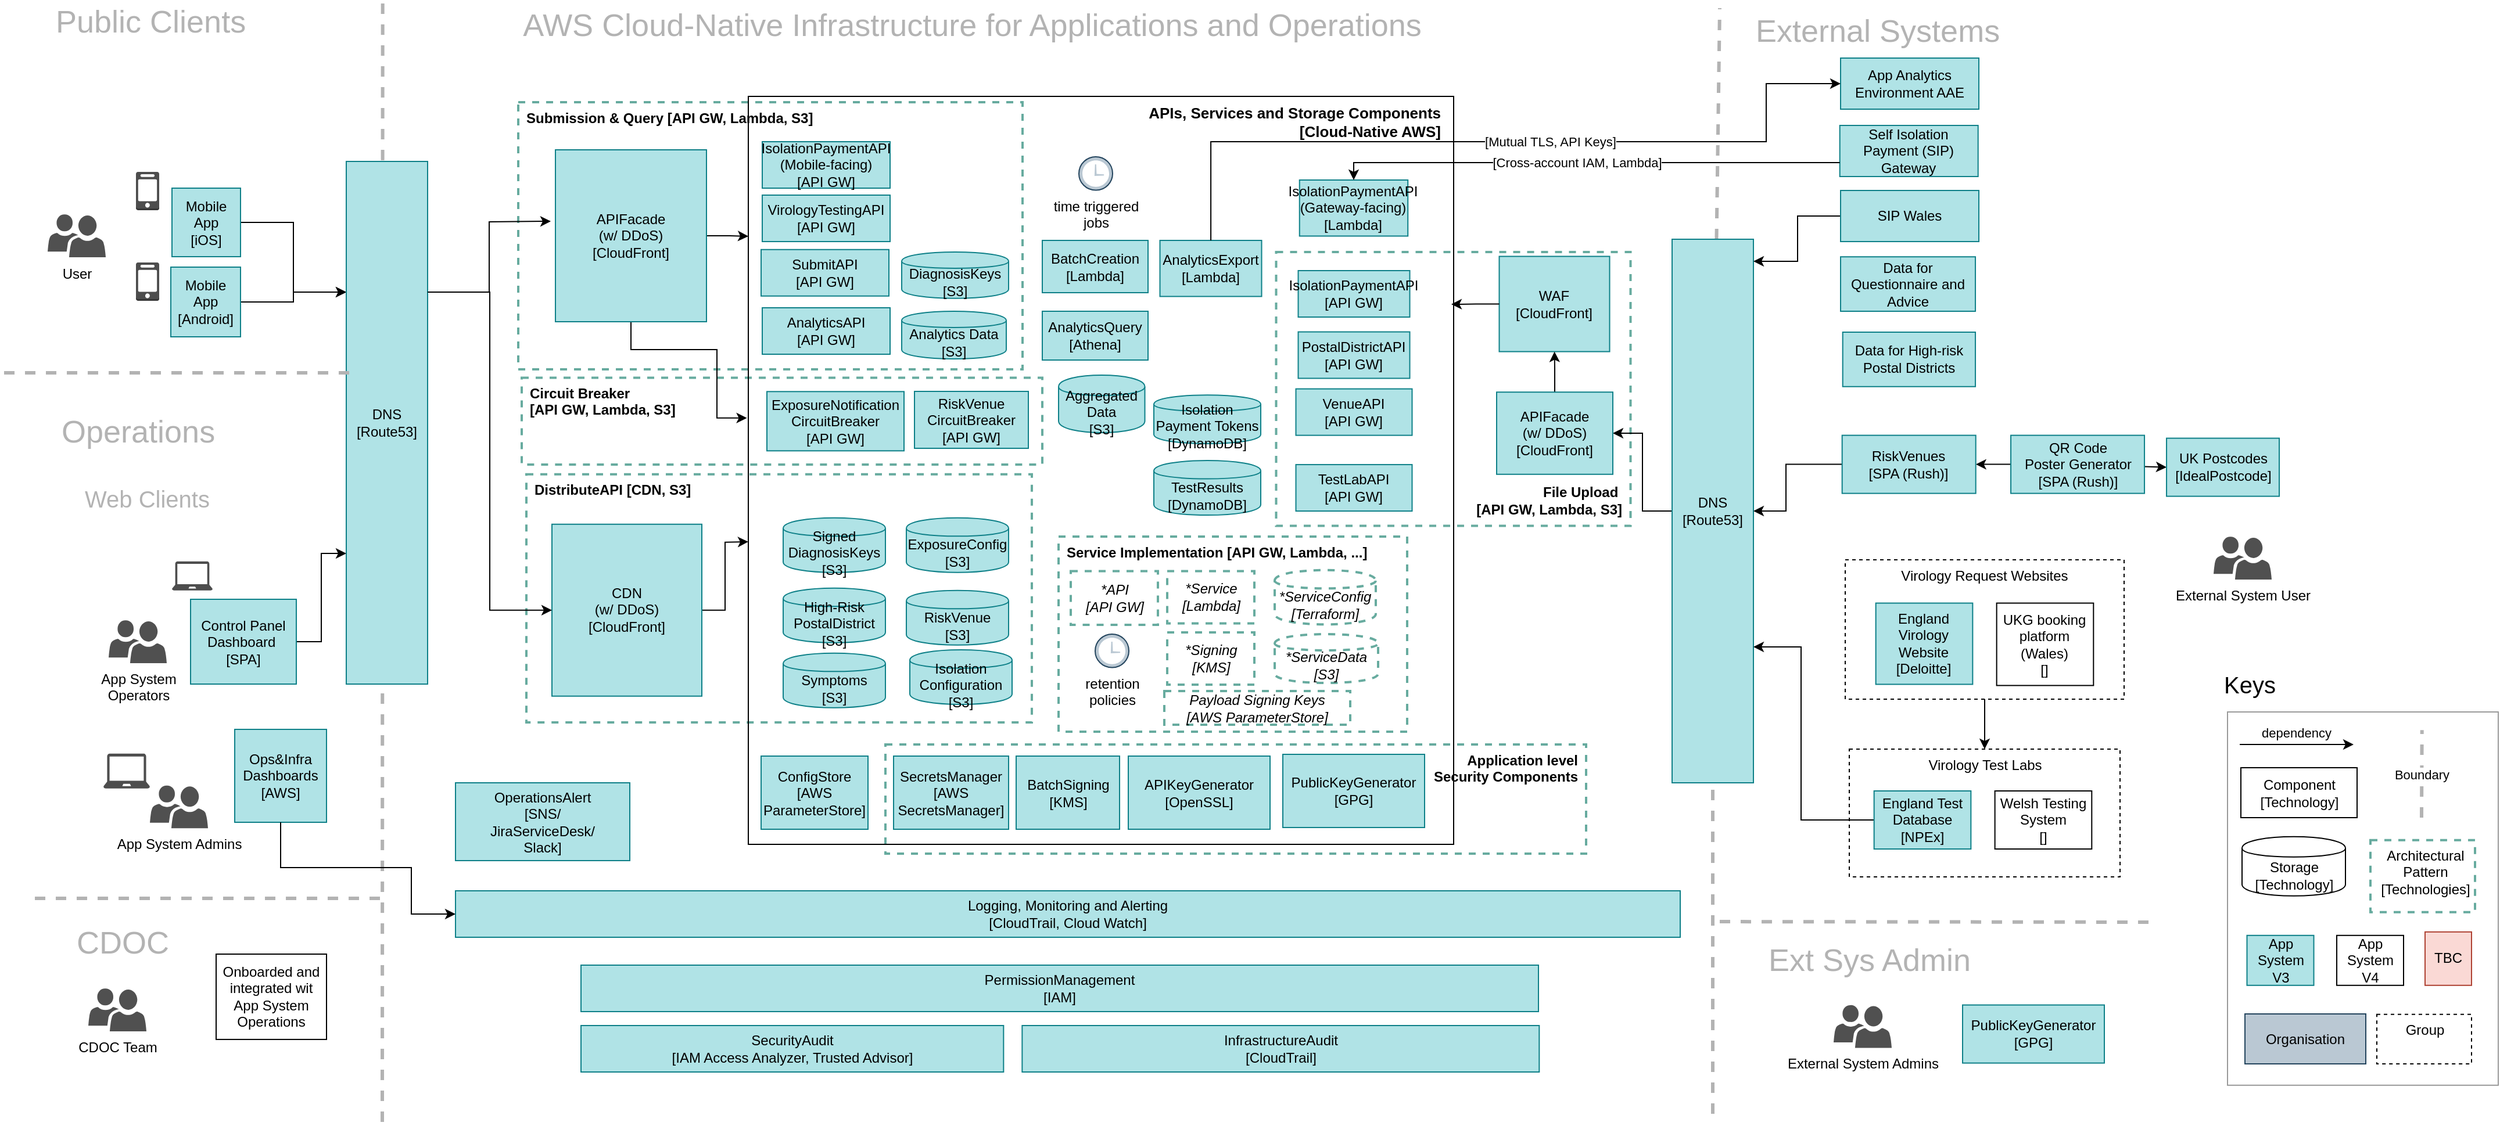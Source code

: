 <mxfile version="13.7.9" type="embed"><diagram name="cloud-infra" id="ENdlkrQ4ESV_3y_0gFBF"><mxGraphModel dx="1963" dy="1456" grid="0" gridSize="10" guides="1" tooltips="1" connect="1" arrows="1" fold="1" page="0" pageScale="1" pageWidth="1654" pageHeight="1169" math="0" shadow="0"><root><mxCell id="MVo3yfntmlOVNE5W4VQp-0"/><mxCell id="MVo3yfntmlOVNE5W4VQp-1" parent="MVo3yfntmlOVNE5W4VQp-0"/><mxCell id="Kh9-0N-7bFlfN1xy298b-8" value="Service Implementation [API GW, Lambda, ...]" style="whiteSpace=wrap;html=1;fillColor=none;verticalAlign=top;dashed=1;align=left;strokeWidth=2;spacingLeft=5;fontStyle=1;strokeColor=#67AB9F;" parent="MVo3yfntmlOVNE5W4VQp-1" vertex="1"><mxGeometry x="268" y="141" width="300" height="168" as="geometry"/></mxCell><mxCell id="tMC2uhvTvj6uQLeXqsD0-34" value="File Upload&amp;nbsp;&lt;br&gt;[API GW, Lambda, S3]" style="whiteSpace=wrap;html=1;fillColor=none;verticalAlign=bottom;dashed=1;align=right;strokeWidth=2;spacingLeft=5;fontStyle=1;strokeColor=#67AB9F;spacingRight=5;spacingBottom=5;" parent="MVo3yfntmlOVNE5W4VQp-1" vertex="1"><mxGeometry x="455.25" y="-104" width="305" height="235.75" as="geometry"/></mxCell><mxCell id="tMC2uhvTvj6uQLeXqsD0-36" value="Application level&lt;br&gt;Security Components" style="whiteSpace=wrap;html=1;fillColor=none;verticalAlign=top;dashed=1;align=right;strokeWidth=2;spacingLeft=5;fontStyle=1;strokeColor=#67AB9F;spacingRight=5;" parent="MVo3yfntmlOVNE5W4VQp-1" vertex="1"><mxGeometry x="119" y="320" width="603" height="94" as="geometry"/></mxCell><mxCell id="tMC2uhvTvj6uQLeXqsD0-33" value="Circuit Breaker &lt;br&gt;[API GW, Lambda, S3]" style="whiteSpace=wrap;html=1;fillColor=none;verticalAlign=top;dashed=1;align=left;strokeWidth=2;spacingLeft=5;fontStyle=1;strokeColor=#67AB9F;" parent="MVo3yfntmlOVNE5W4VQp-1" vertex="1"><mxGeometry x="-194" y="4.31" width="448" height="74.69" as="geometry"/></mxCell><mxCell id="tMC2uhvTvj6uQLeXqsD0-32" value="Submission &amp;amp; Query [API GW, Lambda, S3]" style="whiteSpace=wrap;html=1;fillColor=none;verticalAlign=top;dashed=1;align=left;strokeWidth=2;spacingLeft=5;fontStyle=1;strokeColor=#67AB9F;" parent="MVo3yfntmlOVNE5W4VQp-1" vertex="1"><mxGeometry x="-197" y="-233" width="434" height="230" as="geometry"/></mxCell><mxCell id="hmCnU27NQRr-MFfCl9dL-1" value="DistributeAPI [CDN, S3]" style="whiteSpace=wrap;html=1;fillColor=none;verticalAlign=top;dashed=1;align=left;strokeWidth=2;spacingLeft=5;fontStyle=1;strokeColor=#67AB9F;" parent="MVo3yfntmlOVNE5W4VQp-1" vertex="1"><mxGeometry x="-190" y="87.38" width="435" height="213.62" as="geometry"/></mxCell><mxCell id="MVo3yfntmlOVNE5W4VQp-6" value="APIs, Services and Storage Components&lt;br style=&quot;font-size: 13px;&quot;&gt;[Cloud-Native AWS]" style="rounded=0;whiteSpace=wrap;html=1;verticalAlign=top;align=right;fillColor=none;spacingLeft=5;fontSize=13;fontStyle=1;spacingRight=9;" parent="MVo3yfntmlOVNE5W4VQp-1" vertex="1"><mxGeometry x="1" y="-238" width="607" height="644" as="geometry"/></mxCell><mxCell id="MVo3yfntmlOVNE5W4VQp-3" value="" style="endArrow=classic;html=1;fontSize=11;fontColor=#000000;exitX=1;exitY=0.5;exitDx=0;exitDy=0;entryX=0;entryY=0.25;entryDx=0;entryDy=0;edgeStyle=orthogonalEdgeStyle;rounded=0;" parent="MVo3yfntmlOVNE5W4VQp-1" source="MVo3yfntmlOVNE5W4VQp-75" target="MVo3yfntmlOVNE5W4VQp-11" edge="1"><mxGeometry width="50" height="50" relative="1" as="geometry"><mxPoint x="-487.09" y="-26.625" as="sourcePoint"/><mxPoint x="-346" y="-58" as="targetPoint"/></mxGeometry></mxCell><mxCell id="MVo3yfntmlOVNE5W4VQp-4" value="" style="endArrow=classic;html=1;fontSize=11;fontColor=#000000;exitX=1;exitY=0.5;exitDx=0;exitDy=0;entryX=0;entryY=0.25;entryDx=0;entryDy=0;edgeStyle=orthogonalEdgeStyle;rounded=0;" parent="MVo3yfntmlOVNE5W4VQp-1" source="MVo3yfntmlOVNE5W4VQp-7" target="MVo3yfntmlOVNE5W4VQp-11" edge="1"><mxGeometry width="50" height="50" relative="1" as="geometry"><mxPoint x="-158.34" y="307" as="sourcePoint"/><mxPoint x="-108.34" y="257" as="targetPoint"/></mxGeometry></mxCell><mxCell id="MVo3yfntmlOVNE5W4VQp-5" value="" style="endArrow=none;dashed=1;html=1;strokeWidth=3;strokeColor=#B3B3B3;" parent="MVo3yfntmlOVNE5W4VQp-1" edge="1"><mxGeometry width="50" height="50" relative="1" as="geometry"><mxPoint x="-314" y="645" as="sourcePoint"/><mxPoint x="-313.66" y="-319" as="targetPoint"/></mxGeometry></mxCell><mxCell id="MVo3yfntmlOVNE5W4VQp-7" value="&lt;span&gt;Mobile App&lt;/span&gt;&lt;br&gt;[iOS]" style="whiteSpace=wrap;html=1;aspect=fixed;fillColor=#b0e3e6;strokeColor=#0e8088;fontStyle=0" parent="MVo3yfntmlOVNE5W4VQp-1" vertex="1"><mxGeometry x="-495" y="-159" width="59" height="59" as="geometry"/></mxCell><mxCell id="MVo3yfntmlOVNE5W4VQp-8" value="" style="outlineConnect=0;dashed=0;verticalLabelPosition=bottom;verticalAlign=top;align=center;html=1;shape=mxgraph.aws3.mobile_client;fillColor=#4D4D4D;gradientColor=none;strokeColor=none;" parent="MVo3yfntmlOVNE5W4VQp-1" vertex="1"><mxGeometry x="-526" y="-173" width="20" height="33" as="geometry"/></mxCell><mxCell id="tMC2uhvTvj6uQLeXqsD0-15" style="edgeStyle=orthogonalEdgeStyle;rounded=0;orthogonalLoop=1;jettySize=auto;html=1;" parent="MVo3yfntmlOVNE5W4VQp-1" source="MVo3yfntmlOVNE5W4VQp-9" edge="1"><mxGeometry relative="1" as="geometry"><mxPoint x="1" y="145.439" as="targetPoint"/></mxGeometry></mxCell><mxCell id="MVo3yfntmlOVNE5W4VQp-9" value="&lt;span&gt;&lt;span&gt;CDN&lt;/span&gt;&lt;br&gt;&lt;/span&gt;(w/ DDoS)&lt;br&gt;&lt;span&gt;[CloudFront]&lt;br&gt;&lt;/span&gt;" style="whiteSpace=wrap;html=1;fontColor=#000000;strokeColor=#0e8088;fontStyle=0;fillColor=#b0e3e6;" parent="MVo3yfntmlOVNE5W4VQp-1" vertex="1"><mxGeometry x="-168" y="130.38" width="129" height="148" as="geometry"/></mxCell><mxCell id="MVo3yfntmlOVNE5W4VQp-11" value="&lt;span&gt;&lt;span&gt;DNS&lt;/span&gt;&lt;/span&gt;&lt;br&gt;&lt;span&gt;[Route53]&lt;/span&gt;" style="whiteSpace=wrap;html=1;fontColor=#000000;strokeColor=#0e8088;fontStyle=0;fillColor=#b0e3e6;" parent="MVo3yfntmlOVNE5W4VQp-1" vertex="1"><mxGeometry x="-345" y="-182" width="70" height="450" as="geometry"/></mxCell><mxCell id="MVo3yfntmlOVNE5W4VQp-15" value="&lt;span&gt;SecretsManager&lt;/span&gt;&lt;br&gt;[AWS SecretsManager]" style="whiteSpace=wrap;html=1;fontColor=#000000;strokeColor=#0e8088;fontStyle=0;fillColor=#b0e3e6;" parent="MVo3yfntmlOVNE5W4VQp-1" vertex="1"><mxGeometry x="126" y="330" width="99" height="63" as="geometry"/></mxCell><mxCell id="MVo3yfntmlOVNE5W4VQp-16" value="&lt;span&gt;OperationsAlert&lt;/span&gt;&lt;br&gt;[SNS/&lt;br&gt;JiraServiceDesk/&lt;br&gt;Slack]" style="whiteSpace=wrap;html=1;strokeColor=#0e8088;fontColor=#000000;fontStyle=0;fillColor=#b0e3e6;" parent="MVo3yfntmlOVNE5W4VQp-1" vertex="1"><mxGeometry x="-251" y="353" width="150" height="67" as="geometry"/></mxCell><mxCell id="MVo3yfntmlOVNE5W4VQp-18" value="&lt;span&gt;PermissionManagement&lt;/span&gt;&lt;br&gt;[IAM]" style="whiteSpace=wrap;html=1;fillColor=#b0e3e6;strokeColor=#0e8088;fontStyle=0" parent="MVo3yfntmlOVNE5W4VQp-1" vertex="1"><mxGeometry x="-143" y="510" width="824" height="40" as="geometry"/></mxCell><mxCell id="MVo3yfntmlOVNE5W4VQp-19" value="&lt;span&gt;Logging, Monitoring and Alerting&lt;/span&gt; &lt;br&gt;[CloudTrail, Cloud Watch]" style="whiteSpace=wrap;html=1;strokeColor=#0e8088;fillColor=#b0e3e6;fontStyle=0" parent="MVo3yfntmlOVNE5W4VQp-1" vertex="1"><mxGeometry x="-251" y="446" width="1054" height="40" as="geometry"/></mxCell><mxCell id="MVo3yfntmlOVNE5W4VQp-20" value="&lt;span&gt;SecurityAudit&lt;/span&gt;&lt;br&gt;[IAM Access Analyzer, Trusted Advisor]" style="whiteSpace=wrap;html=1;strokeColor=#0e8088;fontStyle=0;fillColor=#b0e3e6;" parent="MVo3yfntmlOVNE5W4VQp-1" vertex="1"><mxGeometry x="-143" y="562" width="363.67" height="40" as="geometry"/></mxCell><mxCell id="MVo3yfntmlOVNE5W4VQp-21" value="&lt;span&gt;InfrastructureAudit&lt;/span&gt;&lt;br&gt;[CloudTrail]" style="whiteSpace=wrap;html=1;strokeColor=#0e8088;fillColor=#b0e3e6;fontStyle=0" parent="MVo3yfntmlOVNE5W4VQp-1" vertex="1"><mxGeometry x="236.67" y="562" width="445" height="40" as="geometry"/></mxCell><mxCell id="MVo3yfntmlOVNE5W4VQp-24" value="" style="endArrow=classic;html=1;fontSize=11;fontColor=#000000;exitX=1;exitY=0.25;exitDx=0;exitDy=0;entryX=0;entryY=0.25;entryDx=0;entryDy=0;rounded=0;edgeStyle=orthogonalEdgeStyle;" parent="MVo3yfntmlOVNE5W4VQp-1" source="MVo3yfntmlOVNE5W4VQp-11" edge="1"><mxGeometry width="50" height="50" relative="1" as="geometry"><mxPoint x="-378.84" y="-73" as="sourcePoint"/><mxPoint x="-169" y="-130.5" as="targetPoint"/></mxGeometry></mxCell><mxCell id="MVo3yfntmlOVNE5W4VQp-25" value="" style="endArrow=classic;html=1;fontSize=11;fontColor=#000000;exitX=1;exitY=0.25;exitDx=0;exitDy=0;entryX=0;entryY=0.5;entryDx=0;entryDy=0;rounded=0;edgeStyle=orthogonalEdgeStyle;" parent="MVo3yfntmlOVNE5W4VQp-1" source="MVo3yfntmlOVNE5W4VQp-11" target="MVo3yfntmlOVNE5W4VQp-9" edge="1"><mxGeometry width="50" height="50" relative="1" as="geometry"><mxPoint x="-247.34" y="-126.5" as="sourcePoint"/><mxPoint x="-212.34" y="-25" as="targetPoint"/></mxGeometry></mxCell><mxCell id="MVo3yfntmlOVNE5W4VQp-44" value="Web Clients" style="text;html=1;strokeColor=none;fillColor=none;align=left;verticalAlign=middle;whiteSpace=wrap;rounded=0;fontSize=20;fontColor=#B3B3B3;" parent="MVo3yfntmlOVNE5W4VQp-1" vertex="1"><mxGeometry x="-572" y="98.13" width="180" height="20" as="geometry"/></mxCell><mxCell id="MVo3yfntmlOVNE5W4VQp-55" value="" style="endArrow=none;dashed=1;html=1;strokeWidth=3;strokeColor=#B3B3B3;" parent="MVo3yfntmlOVNE5W4VQp-1" source="BgJXhwI06i4OPGI81IDf-9" edge="1"><mxGeometry width="50" height="50" relative="1" as="geometry"><mxPoint x="825" y="210" as="sourcePoint"/><mxPoint x="837" y="-314" as="targetPoint"/></mxGeometry></mxCell><mxCell id="MVo3yfntmlOVNE5W4VQp-75" value="&lt;span&gt;Mobile App&lt;/span&gt;&lt;br&gt;[Android]" style="whiteSpace=wrap;html=1;aspect=fixed;fillColor=#b0e3e6;strokeColor=#0e8088;fontStyle=0" parent="MVo3yfntmlOVNE5W4VQp-1" vertex="1"><mxGeometry x="-496" y="-91" width="60" height="60" as="geometry"/></mxCell><mxCell id="MVo3yfntmlOVNE5W4VQp-77" value="AWS Cloud-Native Infrastructure for Applications and Operations&amp;nbsp;" style="text;html=1;strokeColor=none;fillColor=none;align=center;verticalAlign=middle;whiteSpace=wrap;rounded=0;fontSize=27;fontColor=#B3B3B3;" parent="MVo3yfntmlOVNE5W4VQp-1" vertex="1"><mxGeometry x="-244" y="-309" width="883" height="20" as="geometry"/></mxCell><mxCell id="MVo3yfntmlOVNE5W4VQp-78" value="External Systems" style="text;html=1;strokeColor=none;fillColor=none;align=left;verticalAlign=middle;whiteSpace=wrap;rounded=0;fontSize=27;fontColor=#B3B3B3;" parent="MVo3yfntmlOVNE5W4VQp-1" vertex="1"><mxGeometry x="866" y="-304" width="350" height="20" as="geometry"/></mxCell><mxCell id="kikoet3qnLkE-YZudz2Q-0" style="edgeStyle=orthogonalEdgeStyle;rounded=0;orthogonalLoop=1;jettySize=auto;html=1;entryX=0;entryY=0.75;entryDx=0;entryDy=0;" parent="MVo3yfntmlOVNE5W4VQp-1" source="MVo3yfntmlOVNE5W4VQp-79" target="MVo3yfntmlOVNE5W4VQp-11" edge="1"><mxGeometry relative="1" as="geometry"/></mxCell><mxCell id="MVo3yfntmlOVNE5W4VQp-79" value="Control Panel Dashboard&amp;nbsp;&lt;br&gt;[SPA]" style="whiteSpace=wrap;html=1;fontColor=#000000;strokeColor=#0e8088;fillColor=#b0e3e6;fontStyle=0" parent="MVo3yfntmlOVNE5W4VQp-1" vertex="1"><mxGeometry x="-479" y="195" width="91" height="73" as="geometry"/></mxCell><mxCell id="tMC2uhvTvj6uQLeXqsD0-7" style="edgeStyle=orthogonalEdgeStyle;rounded=0;orthogonalLoop=1;jettySize=auto;html=1;entryX=1;entryY=0.5;entryDx=0;entryDy=0;" parent="MVo3yfntmlOVNE5W4VQp-1" source="BgJXhwI06i4OPGI81IDf-9" target="Z00eDHKt7jFzdqVRIVsM-0" edge="1"><mxGeometry relative="1" as="geometry"/></mxCell><mxCell id="BgJXhwI06i4OPGI81IDf-9" value="&lt;span&gt;DNS&lt;/span&gt;&lt;br&gt;[Route53]" style="whiteSpace=wrap;html=1;fontColor=#000000;strokeColor=#0e8088;fontStyle=0;fillColor=#b0e3e6;" parent="MVo3yfntmlOVNE5W4VQp-1" vertex="1"><mxGeometry x="796" y="-115" width="70" height="468" as="geometry"/></mxCell><mxCell id="BgJXhwI06i4OPGI81IDf-10" value="" style="endArrow=none;dashed=1;html=1;strokeWidth=3;strokeColor=#B3B3B3;" parent="MVo3yfntmlOVNE5W4VQp-1" target="BgJXhwI06i4OPGI81IDf-9" edge="1"><mxGeometry width="50" height="50" relative="1" as="geometry"><mxPoint x="831" y="638" as="sourcePoint"/><mxPoint x="825" y="-246.88" as="targetPoint"/></mxGeometry></mxCell><mxCell id="zo6Md4-j8iSAbyj3G2PH-3" value="DiagnosisKeys&lt;br&gt;[S3]" style="shape=cylinder;whiteSpace=wrap;html=1;boundedLbl=1;backgroundOutline=1;strokeColor=#0e8088;fillColor=#b0e3e6;" parent="MVo3yfntmlOVNE5W4VQp-1" vertex="1"><mxGeometry x="133" y="-104" width="92" height="39.88" as="geometry"/></mxCell><mxCell id="zo6Md4-j8iSAbyj3G2PH-5" value="Signed&lt;br&gt;DiagnosisKeys&lt;br&gt;[S3]" style="shape=cylinder;whiteSpace=wrap;html=1;boundedLbl=1;backgroundOutline=1;strokeColor=#0e8088;fillColor=#b0e3e6;" parent="MVo3yfntmlOVNE5W4VQp-1" vertex="1"><mxGeometry x="31" y="124.88" width="88" height="47" as="geometry"/></mxCell><mxCell id="EUmktEVQddVm6W4oNG56-5" value="&lt;span&gt;BatchCreation&lt;/span&gt;&lt;br&gt;[Lambda]" style="whiteSpace=wrap;html=1;fillColor=#b0e3e6;strokeColor=#0e8088;fontStyle=0" parent="MVo3yfntmlOVNE5W4VQp-1" vertex="1"><mxGeometry x="254" y="-114" width="91" height="45" as="geometry"/></mxCell><mxCell id="hnLhc47LqwuUl5LtveDi-0" value="" style="rounded=0;whiteSpace=wrap;html=1;strokeColor=#999999;align=left;fillColor=none;strokeWidth=1;" parent="MVo3yfntmlOVNE5W4VQp-1" vertex="1"><mxGeometry x="1274" y="292" width="233" height="321.4" as="geometry"/></mxCell><mxCell id="hnLhc47LqwuUl5LtveDi-1" value="" style="endArrow=classic;html=1;fontSize=20;fontColor=#B3B3B3;" parent="MVo3yfntmlOVNE5W4VQp-1" edge="1"><mxGeometry width="50" height="50" relative="1" as="geometry"><mxPoint x="1284.5" y="320" as="sourcePoint"/><mxPoint x="1382.5" y="320" as="targetPoint"/></mxGeometry></mxCell><mxCell id="hnLhc47LqwuUl5LtveDi-2" value="dependency" style="edgeLabel;html=1;align=center;verticalAlign=middle;resizable=0;points=[];" parent="hnLhc47LqwuUl5LtveDi-1" vertex="1" connectable="0"><mxGeometry x="-0.807" y="3" relative="1" as="geometry"><mxPoint x="39" y="-7" as="offset"/></mxGeometry></mxCell><mxCell id="hnLhc47LqwuUl5LtveDi-3" value="Keys" style="text;html=1;strokeColor=none;fillColor=none;align=left;verticalAlign=middle;whiteSpace=wrap;rounded=0;fontSize=20;fontColor=#000000;" parent="MVo3yfntmlOVNE5W4VQp-1" vertex="1"><mxGeometry x="1269" y="258" width="190" height="20" as="geometry"/></mxCell><mxCell id="hnLhc47LqwuUl5LtveDi-4" value="Component&lt;br&gt;[Technology]" style="whiteSpace=wrap;html=1;" parent="MVo3yfntmlOVNE5W4VQp-1" vertex="1"><mxGeometry x="1285.5" y="340" width="100" height="43" as="geometry"/></mxCell><mxCell id="hnLhc47LqwuUl5LtveDi-5" value="Organisation" style="whiteSpace=wrap;html=1;rounded=0;strokeColor=#23445d;fillColor=#bac8d3;" parent="MVo3yfntmlOVNE5W4VQp-1" vertex="1"><mxGeometry x="1289" y="552.0" width="104" height="43" as="geometry"/></mxCell><mxCell id="hnLhc47LqwuUl5LtveDi-8" value="App System&lt;br&gt;V3" style="whiteSpace=wrap;html=1;fillColor=#b0e3e6;strokeColor=#0e8088;" parent="MVo3yfntmlOVNE5W4VQp-1" vertex="1"><mxGeometry x="1290.75" y="484.4" width="57.5" height="43" as="geometry"/></mxCell><mxCell id="hnLhc47LqwuUl5LtveDi-10" value="Storage&lt;br&gt;[Technology]" style="shape=cylinder;whiteSpace=wrap;html=1;boundedLbl=1;backgroundOutline=1;strokeColor=#000000;fillColor=#ffffff;" parent="MVo3yfntmlOVNE5W4VQp-1" vertex="1"><mxGeometry x="1286.5" y="399.4" width="89" height="51" as="geometry"/></mxCell><mxCell id="hmCnU27NQRr-MFfCl9dL-0" value="AnalyticsAPI&lt;br&gt;[API GW]" style="whiteSpace=wrap;html=1;fontColor=#000000;strokeColor=#0e8088;fillColor=#b0e3e6;" parent="MVo3yfntmlOVNE5W4VQp-1" vertex="1"><mxGeometry x="13" y="-56" width="110" height="40" as="geometry"/></mxCell><mxCell id="hmCnU27NQRr-MFfCl9dL-2" value="RiskVenue&lt;br&gt;CircuitBreaker&lt;br&gt;[API GW]" style="whiteSpace=wrap;html=1;strokeColor=#0e8088;fillColor=#b0e3e6;" parent="MVo3yfntmlOVNE5W4VQp-1" vertex="1"><mxGeometry x="144" y="16.0" width="98" height="49" as="geometry"/></mxCell><mxCell id="hmCnU27NQRr-MFfCl9dL-3" value="SubmitAPI&lt;br&gt;[API GW]" style="whiteSpace=wrap;html=1;fontColor=#000000;strokeColor=#0e8088;fillColor=#b0e3e6;" parent="MVo3yfntmlOVNE5W4VQp-1" vertex="1"><mxGeometry x="12" y="-106.12" width="110" height="40" as="geometry"/></mxCell><mxCell id="hmCnU27NQRr-MFfCl9dL-4" value="VirologyTestingAPI&lt;br&gt;[API GW]" style="whiteSpace=wrap;html=1;strokeColor=#0e8088;fillColor=#b0e3e6;" parent="MVo3yfntmlOVNE5W4VQp-1" vertex="1"><mxGeometry x="13" y="-153" width="110" height="40" as="geometry"/></mxCell><mxCell id="hmCnU27NQRr-MFfCl9dL-6" value="TestLabAPI&lt;br&gt;[API GW]" style="whiteSpace=wrap;html=1;strokeColor=#0e8088;fillColor=#b0e3e6;" parent="MVo3yfntmlOVNE5W4VQp-1" vertex="1"><mxGeometry x="472.25" y="79.03" width="100" height="40" as="geometry"/></mxCell><mxCell id="hmCnU27NQRr-MFfCl9dL-7" value="PostalDistrictAPI&lt;br&gt;[API GW]" style="whiteSpace=wrap;html=1;strokeColor=#0e8088;fillColor=#b0e3e6;" parent="MVo3yfntmlOVNE5W4VQp-1" vertex="1"><mxGeometry x="474.25" y="-35.25" width="96" height="40" as="geometry"/></mxCell><mxCell id="hmCnU27NQRr-MFfCl9dL-9" value="VenueAPI&lt;br&gt;[API GW]" style="whiteSpace=wrap;html=1;strokeColor=#0e8088;fillColor=#b0e3e6;" parent="MVo3yfntmlOVNE5W4VQp-1" vertex="1"><mxGeometry x="472.25" y="13.82" width="100" height="40" as="geometry"/></mxCell><mxCell id="rsw8MhWaKnIKUzOS8xKP-0" value="&lt;span&gt;Virology Test Labs&lt;br&gt;&lt;/span&gt;" style="whiteSpace=wrap;html=1;strokeColor=#000000;fontColor=#000000;fontStyle=0;dashed=1;verticalAlign=top;" parent="MVo3yfntmlOVNE5W4VQp-1" vertex="1"><mxGeometry x="948.5" y="324" width="233" height="110" as="geometry"/></mxCell><mxCell id="rsw8MhWaKnIKUzOS8xKP-1" value="Data for High-risk &lt;br&gt;Postal Districts" style="whiteSpace=wrap;html=1;strokeColor=#0e8088;fontStyle=0;fillColor=#b0e3e6;" parent="MVo3yfntmlOVNE5W4VQp-1" vertex="1"><mxGeometry x="942.84" y="-35" width="114.18" height="46.88" as="geometry"/></mxCell><mxCell id="rsw8MhWaKnIKUzOS8xKP-3" style="edgeStyle=none;rounded=0;orthogonalLoop=1;jettySize=auto;html=1;exitX=0.5;exitY=1;exitDx=0;exitDy=0;entryX=0.5;entryY=0;entryDx=0;entryDy=0;" parent="MVo3yfntmlOVNE5W4VQp-1" source="rsw8MhWaKnIKUzOS8xKP-4" target="rsw8MhWaKnIKUzOS8xKP-0" edge="1"><mxGeometry relative="1" as="geometry"/></mxCell><mxCell id="rsw8MhWaKnIKUzOS8xKP-4" value="&lt;span&gt;Virology Request Websites&lt;br&gt;&lt;/span&gt;" style="whiteSpace=wrap;html=1;strokeColor=#000000;fontColor=#000000;fontStyle=0;dashed=1;verticalAlign=top;" parent="MVo3yfntmlOVNE5W4VQp-1" vertex="1"><mxGeometry x="945" y="161" width="240" height="120" as="geometry"/></mxCell><mxCell id="rsw8MhWaKnIKUzOS8xKP-5" style="rounded=0;orthogonalLoop=1;jettySize=auto;html=1;entryX=0;entryY=0.5;entryDx=0;entryDy=0;" parent="MVo3yfntmlOVNE5W4VQp-1" source="rsw8MhWaKnIKUzOS8xKP-9" target="rsw8MhWaKnIKUzOS8xKP-10" edge="1"><mxGeometry relative="1" as="geometry"/></mxCell><mxCell id="rsw8MhWaKnIKUzOS8xKP-7" style="edgeStyle=none;rounded=0;orthogonalLoop=1;jettySize=auto;html=1;entryX=1;entryY=0.5;entryDx=0;entryDy=0;" parent="MVo3yfntmlOVNE5W4VQp-1" source="rsw8MhWaKnIKUzOS8xKP-9" target="rsw8MhWaKnIKUzOS8xKP-11" edge="1"><mxGeometry relative="1" as="geometry"><mxPoint x="985.52" y="120.19" as="targetPoint"/></mxGeometry></mxCell><mxCell id="rsw8MhWaKnIKUzOS8xKP-9" value="&lt;span&gt;QR Code &lt;br&gt;Poster Generator&lt;br&gt;[SPA (Rush)]&lt;br&gt;&lt;/span&gt;" style="whiteSpace=wrap;html=1;strokeColor=#0e8088;fontStyle=0;fillColor=#b0e3e6;" parent="MVo3yfntmlOVNE5W4VQp-1" vertex="1"><mxGeometry x="1087.52" y="53.81" width="115" height="50" as="geometry"/></mxCell><mxCell id="rsw8MhWaKnIKUzOS8xKP-10" value="UK Postcodes&lt;br&gt;[IdealPostcode]" style="whiteSpace=wrap;html=1;strokeColor=#0e8088;fontStyle=0;fillColor=#b0e3e6;" parent="MVo3yfntmlOVNE5W4VQp-1" vertex="1"><mxGeometry x="1221.52" y="56.31" width="97" height="50" as="geometry"/></mxCell><mxCell id="tMC2uhvTvj6uQLeXqsD0-8" style="edgeStyle=orthogonalEdgeStyle;rounded=0;orthogonalLoop=1;jettySize=auto;html=1;" parent="MVo3yfntmlOVNE5W4VQp-1" source="rsw8MhWaKnIKUzOS8xKP-11" target="BgJXhwI06i4OPGI81IDf-9" edge="1"><mxGeometry relative="1" as="geometry"><Array as="points"><mxPoint x="894" y="79"/><mxPoint x="894" y="119"/></Array></mxGeometry></mxCell><mxCell id="rsw8MhWaKnIKUzOS8xKP-11" value="&lt;span&gt;RiskVenues&lt;br&gt;[SPA (Rush)]&lt;br&gt;&lt;/span&gt;" style="whiteSpace=wrap;html=1;fontStyle=0;fillColor=#b0e3e6;strokeColor=#0e8088;" parent="MVo3yfntmlOVNE5W4VQp-1" vertex="1"><mxGeometry x="942.34" y="53.81" width="115" height="50" as="geometry"/></mxCell><mxCell id="rsw8MhWaKnIKUzOS8xKP-12" value="App Analytics Environment AAE" style="whiteSpace=wrap;html=1;strokeColor=#0e8088;fontStyle=0;fillColor=#b0e3e6;" parent="MVo3yfntmlOVNE5W4VQp-1" vertex="1"><mxGeometry x="941" y="-271" width="119" height="44" as="geometry"/></mxCell><mxCell id="rsw8MhWaKnIKUzOS8xKP-13" value="Data for Questionnaire and Advice" style="whiteSpace=wrap;html=1;strokeColor=#0e8088;fontStyle=0;fillColor=#b0e3e6;" parent="MVo3yfntmlOVNE5W4VQp-1" vertex="1"><mxGeometry x="941" y="-99.88" width="116.02" height="46.88" as="geometry"/></mxCell><mxCell id="tMC2uhvTvj6uQLeXqsD0-9" style="edgeStyle=orthogonalEdgeStyle;rounded=0;orthogonalLoop=1;jettySize=auto;html=1;entryX=1;entryY=0.75;entryDx=0;entryDy=0;" parent="MVo3yfntmlOVNE5W4VQp-1" source="rsw8MhWaKnIKUzOS8xKP-14" target="BgJXhwI06i4OPGI81IDf-9" edge="1"><mxGeometry relative="1" as="geometry"><Array as="points"><mxPoint x="907" y="385"/><mxPoint x="907" y="236"/></Array></mxGeometry></mxCell><mxCell id="rsw8MhWaKnIKUzOS8xKP-14" value="England Test Database&lt;br&gt;[NPEx]" style="whiteSpace=wrap;html=1;strokeColor=#0e8088;fontStyle=0;fillColor=#b0e3e6;" parent="MVo3yfntmlOVNE5W4VQp-1" vertex="1"><mxGeometry x="969.83" y="360" width="83.34" height="50" as="geometry"/></mxCell><mxCell id="rsw8MhWaKnIKUzOS8xKP-15" value="Welsh Testing System&lt;br&gt;[]" style="whiteSpace=wrap;html=1;strokeColor=#000000;fontColor=#000000;fontStyle=0" parent="MVo3yfntmlOVNE5W4VQp-1" vertex="1"><mxGeometry x="1073.82" y="360" width="83.34" height="50" as="geometry"/></mxCell><mxCell id="rsw8MhWaKnIKUzOS8xKP-16" value="England Virology Website&lt;br&gt;[Deloitte]" style="whiteSpace=wrap;html=1;strokeColor=#0e8088;fontStyle=0;fillColor=#b0e3e6;" parent="MVo3yfntmlOVNE5W4VQp-1" vertex="1"><mxGeometry x="971.33" y="198.28" width="83.34" height="69.94" as="geometry"/></mxCell><mxCell id="rsw8MhWaKnIKUzOS8xKP-17" value="UKG booking platform (Wales)&lt;br&gt;[]" style="whiteSpace=wrap;html=1;strokeColor=#000000;fontColor=#000000;fontStyle=0" parent="MVo3yfntmlOVNE5W4VQp-1" vertex="1"><mxGeometry x="1075.32" y="198.28" width="83.34" height="70.94" as="geometry"/></mxCell><mxCell id="rsw8MhWaKnIKUzOS8xKP-19" value="External System Admins" style="pointerEvents=1;shadow=0;dashed=0;html=1;strokeColor=none;labelPosition=center;verticalLabelPosition=bottom;verticalAlign=top;align=center;fillColor=#505050;shape=mxgraph.mscae.intune.user_group" parent="MVo3yfntmlOVNE5W4VQp-1" vertex="1"><mxGeometry x="935" y="544.3" width="50" height="37" as="geometry"/></mxCell><mxCell id="rsw8MhWaKnIKUzOS8xKP-23" value="App System Admins" style="pointerEvents=1;shadow=0;dashed=0;html=1;strokeColor=none;labelPosition=center;verticalLabelPosition=bottom;verticalAlign=top;align=center;fillColor=#505050;shape=mxgraph.mscae.intune.user_group" parent="MVo3yfntmlOVNE5W4VQp-1" vertex="1"><mxGeometry x="-514" y="355.18" width="50" height="37" as="geometry"/></mxCell><mxCell id="rsw8MhWaKnIKUzOS8xKP-24" value="" style="endArrow=none;dashed=1;html=1;strokeWidth=3;strokeColor=#B3B3B3;" parent="MVo3yfntmlOVNE5W4VQp-1" edge="1"><mxGeometry width="50" height="50" relative="1" as="geometry"><mxPoint x="-342.5" y="1.776e-15" as="sourcePoint"/><mxPoint x="-641.5" y="1.776e-15" as="targetPoint"/></mxGeometry></mxCell><mxCell id="rsw8MhWaKnIKUzOS8xKP-25" value="Public Clients" style="text;html=1;strokeColor=none;fillColor=none;align=left;verticalAlign=middle;whiteSpace=wrap;rounded=0;fontSize=27;fontColor=#B3B3B3;" parent="MVo3yfntmlOVNE5W4VQp-1" vertex="1"><mxGeometry x="-597" y="-312" width="180" height="20" as="geometry"/></mxCell><mxCell id="rsw8MhWaKnIKUzOS8xKP-26" value="Operations" style="text;html=1;strokeColor=none;fillColor=none;align=left;verticalAlign=middle;whiteSpace=wrap;rounded=0;fontSize=27;fontColor=#B3B3B3;" parent="MVo3yfntmlOVNE5W4VQp-1" vertex="1"><mxGeometry x="-592" y="41" width="180" height="20" as="geometry"/></mxCell><mxCell id="rsw8MhWaKnIKUzOS8xKP-27" value="" style="pointerEvents=1;dashed=0;html=1;strokeColor=none;fillColor=#4D4D4D;labelPosition=center;verticalLabelPosition=bottom;verticalAlign=top;outlineConnect=0;align=center;shape=mxgraph.office.devices.laptop;fontColor=#000000;gradientColor=none;" parent="MVo3yfntmlOVNE5W4VQp-1" vertex="1"><mxGeometry x="-554" y="327.82" width="40" height="30" as="geometry"/></mxCell><mxCell id="rsw8MhWaKnIKUzOS8xKP-28" value="&lt;span&gt;Ops&amp;amp;Infra&lt;br&gt;Dashboards&lt;br&gt;[AWS]&lt;/span&gt;" style="whiteSpace=wrap;html=1;fontColor=#000000;strokeColor=#0e8088;fillColor=#b0e3e6;fontStyle=0" parent="MVo3yfntmlOVNE5W4VQp-1" vertex="1"><mxGeometry x="-441" y="307" width="79" height="80" as="geometry"/></mxCell><mxCell id="rsw8MhWaKnIKUzOS8xKP-29" value="App System &lt;br&gt;Operators" style="pointerEvents=1;shadow=0;dashed=0;html=1;strokeColor=none;labelPosition=center;verticalLabelPosition=bottom;verticalAlign=top;align=center;fillColor=#505050;shape=mxgraph.mscae.intune.user_group" parent="MVo3yfntmlOVNE5W4VQp-1" vertex="1"><mxGeometry x="-549.5" y="213" width="50" height="37" as="geometry"/></mxCell><mxCell id="rsw8MhWaKnIKUzOS8xKP-31" value="" style="outlineConnect=0;dashed=0;verticalLabelPosition=bottom;verticalAlign=top;align=center;html=1;shape=mxgraph.aws3.mobile_client;fillColor=#4D4D4D;gradientColor=none;strokeColor=none;" parent="MVo3yfntmlOVNE5W4VQp-1" vertex="1"><mxGeometry x="-526" y="-95" width="20" height="33" as="geometry"/></mxCell><mxCell id="tMC2uhvTvj6uQLeXqsD0-0" value="&lt;span&gt;BatchSigning&lt;/span&gt;&lt;br&gt;[KMS]" style="whiteSpace=wrap;html=1;fontColor=#000000;strokeColor=#0e8088;fontStyle=0;fillColor=#b0e3e6;" parent="MVo3yfntmlOVNE5W4VQp-1" vertex="1"><mxGeometry x="231.5" y="330" width="89" height="63" as="geometry"/></mxCell><mxCell id="tMC2uhvTvj6uQLeXqsD0-1" value="&lt;span&gt;APIKeyGenerator&lt;/span&gt;&lt;br&gt;[OpenSSL]" style="whiteSpace=wrap;html=1;fontColor=#000000;strokeColor=#0e8088;fontStyle=0;fillColor=#b0e3e6;" parent="MVo3yfntmlOVNE5W4VQp-1" vertex="1"><mxGeometry x="328" y="330" width="122" height="63" as="geometry"/></mxCell><mxCell id="tMC2uhvTvj6uQLeXqsD0-2" value="&lt;span&gt;PublicKeyGenerator&lt;/span&gt;&lt;br&gt;[GPG]" style="whiteSpace=wrap;html=1;fontColor=#000000;strokeColor=#0e8088;fontStyle=0;fillColor=#b0e3e6;" parent="MVo3yfntmlOVNE5W4VQp-1" vertex="1"><mxGeometry x="461" y="328.5" width="122" height="63" as="geometry"/></mxCell><mxCell id="tMC2uhvTvj6uQLeXqsD0-3" value="&lt;span&gt;PublicKeyGenerator&lt;/span&gt;&lt;br&gt;[GPG]" style="whiteSpace=wrap;html=1;fontColor=#000000;strokeColor=#0e8088;fontStyle=0;fillColor=#b0e3e6;" parent="MVo3yfntmlOVNE5W4VQp-1" vertex="1"><mxGeometry x="1046" y="544.3" width="122" height="50" as="geometry"/></mxCell><mxCell id="tMC2uhvTvj6uQLeXqsD0-5" value="&lt;span&gt;WAF&lt;br&gt;&lt;/span&gt;[CloudFront]" style="whiteSpace=wrap;html=1;fillColor=#b0e3e6;strokeColor=#0e8088;fontStyle=0" parent="MVo3yfntmlOVNE5W4VQp-1" vertex="1"><mxGeometry x="647.25" y="-100.25" width="95" height="82" as="geometry"/></mxCell><mxCell id="tMC2uhvTvj6uQLeXqsD0-6" value="" style="endArrow=classic;html=1;fontSize=11;fontColor=#000000;exitX=0;exitY=0.5;exitDx=0;exitDy=0;edgeStyle=orthogonalEdgeStyle;rounded=0;" parent="MVo3yfntmlOVNE5W4VQp-1" source="tMC2uhvTvj6uQLeXqsD0-5" edge="1"><mxGeometry width="50" height="50" relative="1" as="geometry"><mxPoint x="652.25" y="-141.75" as="sourcePoint"/><mxPoint x="606" y="-59" as="targetPoint"/></mxGeometry></mxCell><mxCell id="tMC2uhvTvj6uQLeXqsD0-10" value="ExposureConfig&lt;br&gt;[S3]" style="shape=cylinder;whiteSpace=wrap;html=1;boundedLbl=1;backgroundOutline=1;strokeColor=#0e8088;fillColor=#b0e3e6;" parent="MVo3yfntmlOVNE5W4VQp-1" vertex="1"><mxGeometry x="137" y="124.88" width="88" height="47" as="geometry"/></mxCell><mxCell id="tMC2uhvTvj6uQLeXqsD0-11" value="RiskVenue&lt;br&gt;[S3]" style="shape=cylinder;whiteSpace=wrap;html=1;boundedLbl=1;backgroundOutline=1;strokeColor=#0e8088;fillColor=#b0e3e6;" parent="MVo3yfntmlOVNE5W4VQp-1" vertex="1"><mxGeometry x="137" y="187.38" width="88" height="47" as="geometry"/></mxCell><mxCell id="tMC2uhvTvj6uQLeXqsD0-12" value="Isolation&lt;br&gt;Configuration&lt;br&gt;[S3]" style="shape=cylinder;whiteSpace=wrap;html=1;boundedLbl=1;backgroundOutline=1;strokeColor=#0e8088;fillColor=#b0e3e6;" parent="MVo3yfntmlOVNE5W4VQp-1" vertex="1"><mxGeometry x="140" y="238.51" width="88" height="47" as="geometry"/></mxCell><mxCell id="tMC2uhvTvj6uQLeXqsD0-13" value="High-Risk PostalDistrict&lt;br&gt;[S3]" style="shape=cylinder;whiteSpace=wrap;html=1;boundedLbl=1;backgroundOutline=1;strokeColor=#0e8088;fillColor=#b0e3e6;" parent="MVo3yfntmlOVNE5W4VQp-1" vertex="1"><mxGeometry x="31" y="185.38" width="88" height="47" as="geometry"/></mxCell><mxCell id="tMC2uhvTvj6uQLeXqsD0-14" value="Symptoms&lt;br&gt;[S3]" style="shape=cylinder;whiteSpace=wrap;html=1;boundedLbl=1;backgroundOutline=1;strokeColor=#0e8088;fillColor=#b0e3e6;" parent="MVo3yfntmlOVNE5W4VQp-1" vertex="1"><mxGeometry x="31" y="241.38" width="88" height="47" as="geometry"/></mxCell><mxCell id="tMC2uhvTvj6uQLeXqsD0-17" value="ExposureNotification&lt;br&gt;CircuitBreaker&lt;br&gt;[API GW]" style="whiteSpace=wrap;html=1;strokeColor=#0e8088;fillColor=#b0e3e6;" parent="MVo3yfntmlOVNE5W4VQp-1" vertex="1"><mxGeometry x="17" y="16.16" width="118" height="51" as="geometry"/></mxCell><mxCell id="tMC2uhvTvj6uQLeXqsD0-18" value="Analytics Data&lt;br&gt;[S3]" style="shape=cylinder;whiteSpace=wrap;html=1;boundedLbl=1;backgroundOutline=1;strokeColor=#0e8088;fillColor=#b0e3e6;" parent="MVo3yfntmlOVNE5W4VQp-1" vertex="1"><mxGeometry x="133" y="-53" width="90" height="41" as="geometry"/></mxCell><mxCell id="tMC2uhvTvj6uQLeXqsD0-21" value="TestResults&lt;br&gt;[DynamoDB]" style="shape=cylinder;whiteSpace=wrap;html=1;boundedLbl=1;backgroundOutline=1;strokeColor=#0e8088;fillColor=#b0e3e6;" parent="MVo3yfntmlOVNE5W4VQp-1" vertex="1"><mxGeometry x="350" y="75.5" width="92" height="47.06" as="geometry"/></mxCell><mxCell id="tMC2uhvTvj6uQLeXqsD0-22" value="*ServiceConfig&lt;br&gt;[Terraform]" style="shape=cylinder;whiteSpace=wrap;html=1;boundedLbl=1;backgroundOutline=1;fontStyle=2;dashed=1;strokeColor=#67AB9F;strokeWidth=2;" parent="MVo3yfntmlOVNE5W4VQp-1" vertex="1"><mxGeometry x="454" y="169.88" width="87" height="46.75" as="geometry"/></mxCell><mxCell id="tMC2uhvTvj6uQLeXqsD0-23" value="&lt;span&gt;AnalyticsQuery&lt;/span&gt;&lt;br&gt;[Athena]" style="whiteSpace=wrap;html=1;fillColor=#b0e3e6;strokeColor=#0e8088;fontStyle=0" parent="MVo3yfntmlOVNE5W4VQp-1" vertex="1"><mxGeometry x="254" y="-53" width="91" height="42" as="geometry"/></mxCell><mxCell id="tMC2uhvTvj6uQLeXqsD0-24" value="Aggregated&lt;br&gt;Data&lt;br&gt;[S3]" style="shape=cylinder;whiteSpace=wrap;html=1;boundedLbl=1;backgroundOutline=1;strokeColor=#0e8088;fillColor=#b0e3e6;" parent="MVo3yfntmlOVNE5W4VQp-1" vertex="1"><mxGeometry x="268" y="2" width="74.25" height="49.5" as="geometry"/></mxCell><mxCell id="tMC2uhvTvj6uQLeXqsD0-25" value="&lt;span&gt;*Service&lt;/span&gt;&lt;br&gt;[Lambda]" style="whiteSpace=wrap;html=1;fontStyle=2;dashed=1;strokeColor=#67AB9F;strokeWidth=2;" parent="MVo3yfntmlOVNE5W4VQp-1" vertex="1"><mxGeometry x="361.5" y="170.75" width="75" height="45" as="geometry"/></mxCell><mxCell id="tMC2uhvTvj6uQLeXqsD0-26" value="*ServiceData&lt;br&gt;[S3]" style="shape=cylinder;whiteSpace=wrap;html=1;boundedLbl=1;backgroundOutline=1;fontStyle=2;dashed=1;strokeColor=#67AB9F;strokeWidth=2;" parent="MVo3yfntmlOVNE5W4VQp-1" vertex="1"><mxGeometry x="454" y="225" width="89" height="42.01" as="geometry"/></mxCell><mxCell id="tMC2uhvTvj6uQLeXqsD0-27" value="App System V4" style="whiteSpace=wrap;html=1;" parent="MVo3yfntmlOVNE5W4VQp-1" vertex="1"><mxGeometry x="1368" y="484.4" width="57.5" height="43" as="geometry"/></mxCell><mxCell id="tMC2uhvTvj6uQLeXqsD0-28" value="User" style="pointerEvents=1;shadow=0;dashed=0;html=1;strokeColor=none;labelPosition=center;verticalLabelPosition=bottom;verticalAlign=top;align=center;fillColor=#505050;shape=mxgraph.mscae.intune.user_group" parent="MVo3yfntmlOVNE5W4VQp-1" vertex="1"><mxGeometry x="-602" y="-136.5" width="50" height="37" as="geometry"/></mxCell><mxCell id="tMC2uhvTvj6uQLeXqsD0-29" value="Boundary" style="endArrow=none;dashed=1;html=1;strokeWidth=3;strokeColor=#B3B3B3;" parent="MVo3yfntmlOVNE5W4VQp-1" edge="1"><mxGeometry width="50" height="50" relative="1" as="geometry"><mxPoint x="1441" y="383" as="sourcePoint"/><mxPoint x="1441.36" y="307.6" as="targetPoint"/></mxGeometry></mxCell><mxCell id="tMC2uhvTvj6uQLeXqsD0-30" value="&lt;span&gt;Group&lt;br&gt;&lt;/span&gt;" style="whiteSpace=wrap;html=1;strokeColor=#000000;fontColor=#000000;fontStyle=0;dashed=1;verticalAlign=top;" parent="MVo3yfntmlOVNE5W4VQp-1" vertex="1"><mxGeometry x="1402.5" y="552.4" width="81.5" height="42.6" as="geometry"/></mxCell><mxCell id="tMC2uhvTvj6uQLeXqsD0-31" value="Architectural&lt;br&gt;Pattern&lt;br&gt;[Technologies]" style="whiteSpace=wrap;html=1;fillColor=none;verticalAlign=top;dashed=1;align=center;strokeWidth=2;spacingLeft=5;fontStyle=0;strokeColor=#67AB9F;" parent="MVo3yfntmlOVNE5W4VQp-1" vertex="1"><mxGeometry x="1397" y="402.4" width="90" height="62" as="geometry"/></mxCell><mxCell id="r-n-9bjzUeOkxrQMaEF2-0" value="&lt;span&gt;*API&lt;/span&gt;&lt;br&gt;[API GW]" style="whiteSpace=wrap;html=1;fontStyle=2;dashed=1;strokeColor=#67AB9F;strokeWidth=2;" parent="MVo3yfntmlOVNE5W4VQp-1" vertex="1"><mxGeometry x="278.5" y="170.75" width="75" height="46.25" as="geometry"/></mxCell><mxCell id="r-n-9bjzUeOkxrQMaEF2-1" value="&lt;span&gt;*Signing&lt;/span&gt;&lt;br&gt;[KMS]" style="whiteSpace=wrap;html=1;fontStyle=2;dashed=1;strokeColor=#67AB9F;strokeWidth=2;" parent="MVo3yfntmlOVNE5W4VQp-1" vertex="1"><mxGeometry x="361.5" y="223.51" width="75" height="45" as="geometry"/></mxCell><mxCell id="Kh9-0N-7bFlfN1xy298b-0" value="&lt;span&gt;ConfigStore&lt;br&gt;[AWS ParameterStore]&lt;br&gt;&lt;/span&gt;" style="whiteSpace=wrap;html=1;strokeColor=#0e8088;fontStyle=0;fillColor=#b0e3e6;" parent="MVo3yfntmlOVNE5W4VQp-1" vertex="1"><mxGeometry x="12" y="330" width="92" height="63" as="geometry"/></mxCell><mxCell id="Kh9-0N-7bFlfN1xy298b-9" value="time triggered &lt;br&gt;jobs" style="shadow=0;dashed=0;html=1;strokeColor=#23445d;fillColor=#bac8d3;labelPosition=center;verticalLabelPosition=bottom;verticalAlign=top;align=center;outlineConnect=0;shape=mxgraph.veeam.time;" parent="MVo3yfntmlOVNE5W4VQp-1" vertex="1"><mxGeometry x="285.5" y="-186" width="29" height="28.8" as="geometry"/></mxCell><mxCell id="Kh9-0N-7bFlfN1xy298b-10" value="retention &lt;br&gt;policies" style="shadow=0;dashed=0;html=1;strokeColor=#23445d;fillColor=#bac8d3;labelPosition=center;verticalLabelPosition=bottom;verticalAlign=top;align=center;outlineConnect=0;shape=mxgraph.veeam.time;" parent="MVo3yfntmlOVNE5W4VQp-1" vertex="1"><mxGeometry x="299.5" y="225" width="29" height="28.8" as="geometry"/></mxCell><mxCell id="Kh9-0N-7bFlfN1xy298b-14" value="TBC" style="text;html=1;strokeColor=#ae4132;fillColor=#fad9d5;align=center;verticalAlign=middle;whiteSpace=wrap;rounded=0;fontSize=12;" parent="MVo3yfntmlOVNE5W4VQp-1" vertex="1"><mxGeometry x="1444" y="481.4" width="40" height="46" as="geometry"/></mxCell><mxCell id="Kh9-0N-7bFlfN1xy298b-15" value="IsolationPaymentAPI&lt;br&gt;(Mobile-facing)&lt;br&gt;[API GW]" style="whiteSpace=wrap;html=1;strokeColor=#0e8088;fillColor=#b0e3e6;" parent="MVo3yfntmlOVNE5W4VQp-1" vertex="1"><mxGeometry x="13" y="-199" width="110" height="40" as="geometry"/></mxCell><mxCell id="Kh9-0N-7bFlfN1xy298b-16" value="&lt;font style=&quot;font-size: 12px&quot;&gt;Isolation Payment Tokens&lt;/font&gt;&lt;br&gt;[DynamoDB]" style="shape=cylinder;whiteSpace=wrap;html=1;boundedLbl=1;backgroundOutline=1;strokeColor=#0e8088;fillColor=#b0e3e6;" parent="MVo3yfntmlOVNE5W4VQp-1" vertex="1"><mxGeometry x="350" y="19.12" width="92" height="41.88" as="geometry"/></mxCell><mxCell id="Kh9-0N-7bFlfN1xy298b-17" value="" style="endArrow=none;dashed=1;html=1;strokeWidth=3;strokeColor=#B3B3B3;" parent="MVo3yfntmlOVNE5W4VQp-1" edge="1"><mxGeometry width="50" height="50" relative="1" as="geometry"><mxPoint x="-316" y="452.53" as="sourcePoint"/><mxPoint x="-615" y="452.53" as="targetPoint"/></mxGeometry></mxCell><mxCell id="Kh9-0N-7bFlfN1xy298b-18" value="CDOC" style="text;html=1;strokeColor=none;fillColor=none;align=left;verticalAlign=middle;whiteSpace=wrap;rounded=0;fontSize=27;fontColor=#B3B3B3;" parent="MVo3yfntmlOVNE5W4VQp-1" vertex="1"><mxGeometry x="-579" y="480.5" width="180" height="20" as="geometry"/></mxCell><mxCell id="Kh9-0N-7bFlfN1xy298b-19" value="Onboarded and integrated wit App System Operations" style="whiteSpace=wrap;html=1;fontColor=#000000;strokeColor=#000000;fontStyle=0;" parent="MVo3yfntmlOVNE5W4VQp-1" vertex="1"><mxGeometry x="-457" y="500.5" width="95" height="73.47" as="geometry"/></mxCell><mxCell id="Kh9-0N-7bFlfN1xy298b-20" value="CDOC Team" style="pointerEvents=1;shadow=0;dashed=0;html=1;strokeColor=none;labelPosition=center;verticalLabelPosition=bottom;verticalAlign=top;align=center;fillColor=#505050;shape=mxgraph.mscae.intune.user_group" parent="MVo3yfntmlOVNE5W4VQp-1" vertex="1"><mxGeometry x="-567" y="530" width="50" height="37" as="geometry"/></mxCell><mxCell id="Kh9-0N-7bFlfN1xy298b-21" value="" style="endArrow=none;dashed=1;html=1;strokeWidth=3;strokeColor=#B3B3B3;" parent="MVo3yfntmlOVNE5W4VQp-1" edge="1"><mxGeometry width="50" height="50" relative="1" as="geometry"><mxPoint x="1206" y="473" as="sourcePoint"/><mxPoint x="830" y="472.53" as="targetPoint"/></mxGeometry></mxCell><mxCell id="rsw8MhWaKnIKUzOS8xKP-22" value="External System User" style="pointerEvents=1;shadow=0;dashed=0;html=1;strokeColor=none;labelPosition=center;verticalLabelPosition=bottom;verticalAlign=top;align=center;fillColor=#505050;shape=mxgraph.mscae.intune.user_group" parent="MVo3yfntmlOVNE5W4VQp-1" vertex="1"><mxGeometry x="1262" y="141" width="50" height="37" as="geometry"/></mxCell><mxCell id="Kh9-0N-7bFlfN1xy298b-23" value="Ext Sys Admin" style="text;html=1;strokeColor=none;fillColor=none;align=left;verticalAlign=middle;whiteSpace=wrap;rounded=0;fontSize=27;fontColor=#B3B3B3;" parent="MVo3yfntmlOVNE5W4VQp-1" vertex="1"><mxGeometry x="877.34" y="495.53" width="180" height="20" as="geometry"/></mxCell><mxCell id="Z00eDHKt7jFzdqVRIVsM-1" style="edgeStyle=orthogonalEdgeStyle;rounded=0;orthogonalLoop=1;jettySize=auto;html=1;" parent="MVo3yfntmlOVNE5W4VQp-1" source="Z00eDHKt7jFzdqVRIVsM-0" target="tMC2uhvTvj6uQLeXqsD0-5" edge="1"><mxGeometry relative="1" as="geometry"/></mxCell><mxCell id="Z00eDHKt7jFzdqVRIVsM-0" value="&lt;span&gt;APIFacade&lt;br&gt;(w/ DDoS)&lt;br&gt;&lt;/span&gt;&lt;span&gt;[CloudFront]&lt;br&gt;&lt;/span&gt;" style="whiteSpace=wrap;html=1;fontColor=#000000;strokeColor=#0e8088;fontStyle=0;fillColor=#b0e3e6;" parent="MVo3yfntmlOVNE5W4VQp-1" vertex="1"><mxGeometry x="645" y="16.63" width="100" height="70.75" as="geometry"/></mxCell><mxCell id="Z00eDHKt7jFzdqVRIVsM-3" style="edgeStyle=orthogonalEdgeStyle;rounded=0;orthogonalLoop=1;jettySize=auto;html=1;entryX=0;entryY=0.187;entryDx=0;entryDy=0;entryPerimeter=0;" parent="MVo3yfntmlOVNE5W4VQp-1" source="Z00eDHKt7jFzdqVRIVsM-2" target="MVo3yfntmlOVNE5W4VQp-6" edge="1"><mxGeometry relative="1" as="geometry"/></mxCell><mxCell id="Z00eDHKt7jFzdqVRIVsM-4" style="edgeStyle=orthogonalEdgeStyle;rounded=0;orthogonalLoop=1;jettySize=auto;html=1;entryX=-0.002;entryY=0.43;entryDx=0;entryDy=0;entryPerimeter=0;exitX=0.5;exitY=1;exitDx=0;exitDy=0;" parent="MVo3yfntmlOVNE5W4VQp-1" source="Z00eDHKt7jFzdqVRIVsM-2" target="MVo3yfntmlOVNE5W4VQp-6" edge="1"><mxGeometry relative="1" as="geometry"><Array as="points"><mxPoint x="-100" y="-20"/><mxPoint x="-26" y="-20"/><mxPoint x="-26" y="39"/></Array></mxGeometry></mxCell><mxCell id="Z00eDHKt7jFzdqVRIVsM-2" value="&lt;span&gt;&lt;span&gt;APIFacade&lt;/span&gt;&lt;br&gt;&lt;/span&gt;(w/ DDoS)&lt;br&gt;&lt;span&gt;[CloudFront]&lt;br&gt;&lt;/span&gt;" style="whiteSpace=wrap;html=1;fontColor=#000000;strokeColor=#0e8088;fontStyle=0;fillColor=#b0e3e6;" parent="MVo3yfntmlOVNE5W4VQp-1" vertex="1"><mxGeometry x="-165" y="-192" width="130" height="148" as="geometry"/></mxCell><mxCell id="MVo3yfntmlOVNE5W4VQp-46" value="" style="pointerEvents=1;dashed=0;html=1;strokeColor=none;fillColor=#4D4D4D;labelPosition=center;verticalLabelPosition=bottom;verticalAlign=top;outlineConnect=0;align=center;shape=mxgraph.office.devices.laptop;fontColor=#000000;gradientColor=none;" parent="MVo3yfntmlOVNE5W4VQp-1" vertex="1"><mxGeometry x="-495" y="162.38" width="35" height="25" as="geometry"/></mxCell><mxCell id="kikoet3qnLkE-YZudz2Q-3" style="edgeStyle=orthogonalEdgeStyle;rounded=0;orthogonalLoop=1;jettySize=auto;html=1;exitX=0.5;exitY=1;exitDx=0;exitDy=0;entryX=0;entryY=0.5;entryDx=0;entryDy=0;" parent="MVo3yfntmlOVNE5W4VQp-1" source="rsw8MhWaKnIKUzOS8xKP-28" target="MVo3yfntmlOVNE5W4VQp-19" edge="1"><mxGeometry relative="1" as="geometry"><mxPoint x="-366" y="433" as="targetPoint"/><Array as="points"><mxPoint x="-401" y="426"/><mxPoint x="-289" y="426"/><mxPoint x="-289" y="466"/></Array></mxGeometry></mxCell><mxCell id="Cktg8bSjTwQwkP6CPwNK-2" value="&lt;span&gt;Payload Signing Keys&lt;/span&gt;&lt;br&gt;[AWS ParameterStore]" style="whiteSpace=wrap;html=1;fontStyle=2;dashed=1;strokeColor=#67AB9F;strokeWidth=2;" parent="MVo3yfntmlOVNE5W4VQp-1" vertex="1"><mxGeometry x="359" y="274" width="160" height="29" as="geometry"/></mxCell><mxCell id="B5o_jY73ewd-hp5gTnEk-3" value="&lt;span&gt;AnalyticsExport&lt;/span&gt;&lt;br&gt;[Lambda]" style="whiteSpace=wrap;html=1;fillColor=#b0e3e6;strokeColor=#0e8088;fontStyle=0" parent="MVo3yfntmlOVNE5W4VQp-1" vertex="1"><mxGeometry x="355.25" y="-114" width="87.5" height="48.25" as="geometry"/></mxCell><mxCell id="5k1XnWDrUAU5vpph3zzq-1" value="Self Isolation&lt;br&gt;Payment (SIP) Gateway" style="whiteSpace=wrap;html=1;strokeColor=#0e8088;fontStyle=0;fillColor=#b0e3e6;" parent="MVo3yfntmlOVNE5W4VQp-1" vertex="1"><mxGeometry x="940.34" y="-213" width="119" height="44" as="geometry"/></mxCell><mxCell id="5k1XnWDrUAU5vpph3zzq-2" value="&lt;span&gt;IsolationPaymentAPI&lt;br&gt;&lt;/span&gt;(Gateway-facing)&lt;br&gt;[Lambda]" style="whiteSpace=wrap;html=1;fillColor=#b0e3e6;strokeColor=#0e8088;fontStyle=0" parent="MVo3yfntmlOVNE5W4VQp-1" vertex="1"><mxGeometry x="475.37" y="-166" width="93.25" height="48.25" as="geometry"/></mxCell><mxCell id="5k1XnWDrUAU5vpph3zzq-3" style="edgeStyle=orthogonalEdgeStyle;rounded=0;orthogonalLoop=1;jettySize=auto;html=1;" parent="MVo3yfntmlOVNE5W4VQp-1" source="5k1XnWDrUAU5vpph3zzq-1" target="5k1XnWDrUAU5vpph3zzq-2" edge="1"><mxGeometry relative="1" as="geometry"><mxPoint x="859" y="-205" as="targetPoint"/><mxPoint x="872" y="-186" as="sourcePoint"/><Array as="points"><mxPoint x="522" y="-181"/></Array></mxGeometry></mxCell><mxCell id="5k1XnWDrUAU5vpph3zzq-4" value="[Cross-account IAM, Lambda]" style="edgeLabel;html=1;align=center;verticalAlign=middle;resizable=0;points=[];" parent="5k1XnWDrUAU5vpph3zzq-3" vertex="1" connectable="0"><mxGeometry x="0.087" relative="1" as="geometry"><mxPoint x="8.66" as="offset"/></mxGeometry></mxCell><mxCell id="5k1XnWDrUAU5vpph3zzq-7" style="edgeStyle=orthogonalEdgeStyle;rounded=0;orthogonalLoop=1;jettySize=auto;html=1;" parent="MVo3yfntmlOVNE5W4VQp-1" source="B5o_jY73ewd-hp5gTnEk-3" target="rsw8MhWaKnIKUzOS8xKP-12" edge="1"><mxGeometry relative="1" as="geometry"><mxPoint x="578.63" y="-125" as="targetPoint"/><mxPoint x="950.34" y="-125" as="sourcePoint"/><Array as="points"><mxPoint x="399" y="-199"/><mxPoint x="877" y="-199"/><mxPoint x="877" y="-249"/></Array></mxGeometry></mxCell><mxCell id="5k1XnWDrUAU5vpph3zzq-8" value="&lt;span style=&quot;font-family: &amp;#34;helvetica&amp;#34;&quot;&gt;[Mutual TLS, API Keys]&lt;/span&gt;" style="edgeLabel;html=1;align=center;verticalAlign=middle;resizable=0;points=[];" parent="5k1XnWDrUAU5vpph3zzq-7" vertex="1" connectable="0"><mxGeometry x="0.087" relative="1" as="geometry"><mxPoint x="8.66" as="offset"/></mxGeometry></mxCell><mxCell id="Qx7BU48stONTaRzN2DXS-1" style="edgeStyle=orthogonalEdgeStyle;rounded=0;orthogonalLoop=1;jettySize=auto;html=1;" parent="MVo3yfntmlOVNE5W4VQp-1" source="Qx7BU48stONTaRzN2DXS-0" target="BgJXhwI06i4OPGI81IDf-9" edge="1"><mxGeometry relative="1" as="geometry"><Array as="points"><mxPoint x="904" y="-135"/><mxPoint x="904" y="-96"/></Array></mxGeometry></mxCell><mxCell id="Qx7BU48stONTaRzN2DXS-0" value="SIP Wales" style="whiteSpace=wrap;html=1;strokeColor=#0e8088;fontStyle=0;fillColor=#b0e3e6;" parent="MVo3yfntmlOVNE5W4VQp-1" vertex="1"><mxGeometry x="941" y="-157" width="119" height="44" as="geometry"/></mxCell><mxCell id="Qx7BU48stONTaRzN2DXS-2" value="IsolationPaymentAPI&lt;br&gt;[API GW]" style="whiteSpace=wrap;html=1;strokeColor=#0e8088;fillColor=#b0e3e6;" parent="MVo3yfntmlOVNE5W4VQp-1" vertex="1"><mxGeometry x="474.25" y="-88" width="96" height="40" as="geometry"/></mxCell></root></mxGraphModel></diagram></mxfile>